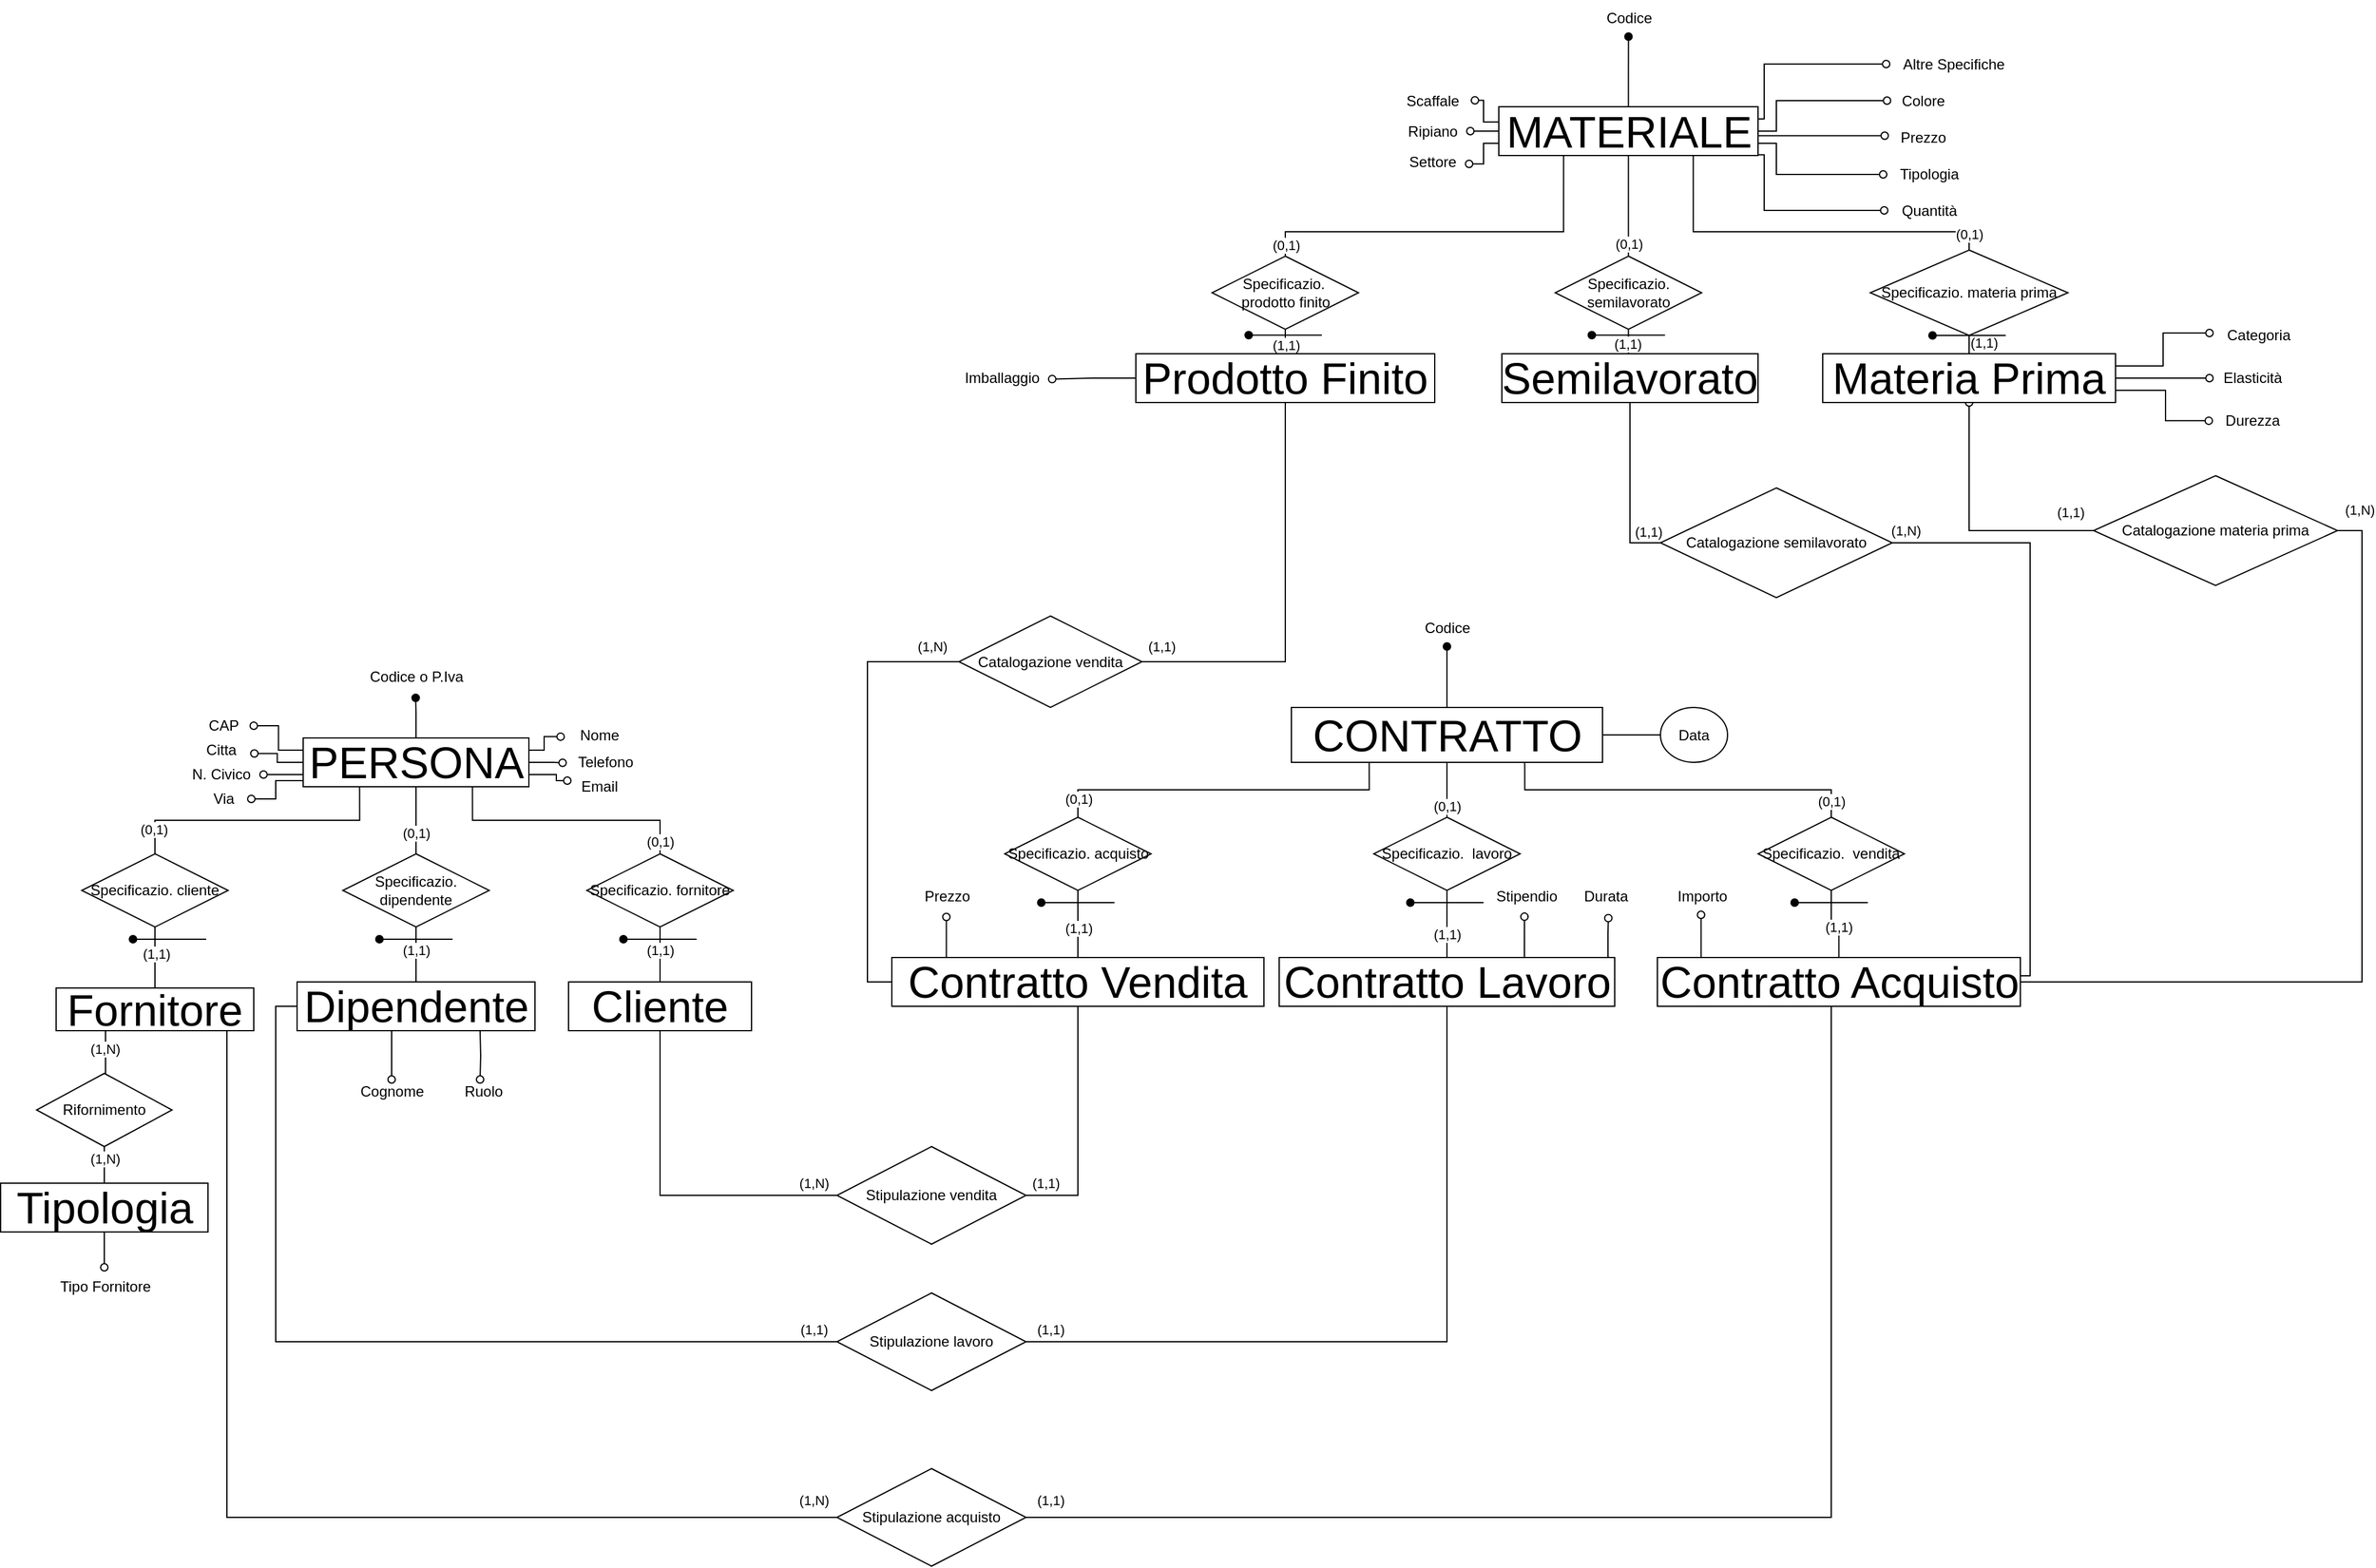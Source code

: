 <mxfile version="20.6.2" type="device"><diagram id="cGDQ92APDk-NgDuj6hKs" name="Pagina-1"><mxGraphModel dx="1053" dy="618" grid="1" gridSize="10" guides="1" tooltips="1" connect="1" arrows="1" fold="1" page="1" pageScale="1" pageWidth="827" pageHeight="1169" math="0" shadow="0"><root><mxCell id="0"/><mxCell id="1" parent="0"/><mxCell id="77M51gVSxTuKEUBWlqWN-37" style="edgeStyle=orthogonalEdgeStyle;rounded=0;orthogonalLoop=1;jettySize=auto;html=1;endArrow=oval;endFill=1;entryX=0.497;entryY=1.072;entryDx=0;entryDy=0;entryPerimeter=0;" parent="1" source="77M51gVSxTuKEUBWlqWN-38" target="77M51gVSxTuKEUBWlqWN-60" edge="1"><mxGeometry relative="1" as="geometry"><mxPoint x="675" y="635" as="targetPoint"/></mxGeometry></mxCell><mxCell id="okivefLOgQG6jbMrfQsU-4" style="edgeStyle=orthogonalEdgeStyle;rounded=0;orthogonalLoop=1;jettySize=auto;html=1;exitX=0;exitY=0.25;exitDx=0;exitDy=0;endArrow=oval;endFill=0;" parent="1" source="77M51gVSxTuKEUBWlqWN-38" target="77M51gVSxTuKEUBWlqWN-64" edge="1"><mxGeometry relative="1" as="geometry"/></mxCell><mxCell id="okivefLOgQG6jbMrfQsU-5" style="edgeStyle=orthogonalEdgeStyle;rounded=0;orthogonalLoop=1;jettySize=auto;html=1;entryX=1.05;entryY=0.592;entryDx=0;entryDy=0;entryPerimeter=0;endArrow=oval;endFill=0;" parent="1" source="77M51gVSxTuKEUBWlqWN-38" target="77M51gVSxTuKEUBWlqWN-63" edge="1"><mxGeometry relative="1" as="geometry"/></mxCell><mxCell id="okivefLOgQG6jbMrfQsU-6" style="edgeStyle=orthogonalEdgeStyle;rounded=0;orthogonalLoop=1;jettySize=auto;html=1;exitX=0;exitY=0.75;exitDx=0;exitDy=0;endArrow=oval;endFill=0;" parent="1" source="77M51gVSxTuKEUBWlqWN-38" target="77M51gVSxTuKEUBWlqWN-62" edge="1"><mxGeometry relative="1" as="geometry"/></mxCell><mxCell id="okivefLOgQG6jbMrfQsU-7" style="edgeStyle=orthogonalEdgeStyle;rounded=0;orthogonalLoop=1;jettySize=auto;html=1;exitX=0;exitY=0.75;exitDx=0;exitDy=0;endArrow=oval;endFill=0;" parent="1" source="77M51gVSxTuKEUBWlqWN-38" edge="1"><mxGeometry relative="1" as="geometry"><mxPoint x="540" y="725" as="targetPoint"/><Array as="points"><mxPoint x="583" y="710"/><mxPoint x="560" y="710"/><mxPoint x="560" y="725"/></Array></mxGeometry></mxCell><mxCell id="okivefLOgQG6jbMrfQsU-8" style="edgeStyle=orthogonalEdgeStyle;rounded=0;orthogonalLoop=1;jettySize=auto;html=1;exitX=1;exitY=0.25;exitDx=0;exitDy=0;entryX=-0.025;entryY=0.548;entryDx=0;entryDy=0;entryPerimeter=0;endArrow=oval;endFill=0;" parent="1" source="77M51gVSxTuKEUBWlqWN-38" target="77M51gVSxTuKEUBWlqWN-65" edge="1"><mxGeometry relative="1" as="geometry"><Array as="points"><mxPoint x="780" y="685"/><mxPoint x="780" y="674"/></Array></mxGeometry></mxCell><mxCell id="okivefLOgQG6jbMrfQsU-9" style="edgeStyle=orthogonalEdgeStyle;rounded=0;orthogonalLoop=1;jettySize=auto;html=1;entryX=0.002;entryY=0.513;entryDx=0;entryDy=0;entryPerimeter=0;endArrow=oval;endFill=0;" parent="1" source="77M51gVSxTuKEUBWlqWN-38" target="77M51gVSxTuKEUBWlqWN-66" edge="1"><mxGeometry relative="1" as="geometry"/></mxCell><mxCell id="okivefLOgQG6jbMrfQsU-10" style="edgeStyle=orthogonalEdgeStyle;rounded=0;orthogonalLoop=1;jettySize=auto;html=1;exitX=1;exitY=0.75;exitDx=0;exitDy=0;endArrow=oval;endFill=0;entryX=-0.021;entryY=0.337;entryDx=0;entryDy=0;entryPerimeter=0;" parent="1" source="77M51gVSxTuKEUBWlqWN-38" target="77M51gVSxTuKEUBWlqWN-67" edge="1"><mxGeometry relative="1" as="geometry"><mxPoint x="800" y="720" as="targetPoint"/><Array as="points"><mxPoint x="790" y="705"/><mxPoint x="790" y="710"/><mxPoint x="799" y="710"/></Array></mxGeometry></mxCell><mxCell id="77M51gVSxTuKEUBWlqWN-38" value="PERSONA" style="whiteSpace=wrap;html=1;align=center;fontSize=36;" parent="1" vertex="1"><mxGeometry x="582.5" y="675" width="185" height="40" as="geometry"/></mxCell><mxCell id="RmqNQM-r9JoCpCHbByQd-4" style="edgeStyle=orthogonalEdgeStyle;rounded=0;orthogonalLoop=1;jettySize=auto;html=1;entryX=0.5;entryY=1;entryDx=0;entryDy=0;endArrow=none;endFill=0;" parent="1" source="77M51gVSxTuKEUBWlqWN-44" target="RmqNQM-r9JoCpCHbByQd-1" edge="1"><mxGeometry relative="1" as="geometry"/></mxCell><mxCell id="RmqNQM-r9JoCpCHbByQd-37" value="(1,1)" style="edgeLabel;html=1;align=center;verticalAlign=middle;resizable=0;points=[];" parent="RmqNQM-r9JoCpCHbByQd-4" vertex="1" connectable="0"><mxGeometry x="0.145" y="-1" relative="1" as="geometry"><mxPoint as="offset"/></mxGeometry></mxCell><mxCell id="77M51gVSxTuKEUBWlqWN-44" value="Fornitore" style="whiteSpace=wrap;html=1;align=center;fontSize=36;" parent="1" vertex="1"><mxGeometry x="380" y="880" width="162" height="35" as="geometry"/></mxCell><mxCell id="77M51gVSxTuKEUBWlqWN-45" style="edgeStyle=orthogonalEdgeStyle;rounded=0;orthogonalLoop=1;jettySize=auto;html=1;endArrow=oval;endFill=0;" parent="1" edge="1"><mxGeometry relative="1" as="geometry"><mxPoint x="655" y="955" as="targetPoint"/><Array as="points"><mxPoint x="655" y="925"/><mxPoint x="655" y="925"/></Array><mxPoint x="655" y="915" as="sourcePoint"/></mxGeometry></mxCell><mxCell id="77M51gVSxTuKEUBWlqWN-46" style="edgeStyle=orthogonalEdgeStyle;rounded=0;orthogonalLoop=1;jettySize=auto;html=1;endArrow=oval;endFill=0;" parent="1" edge="1"><mxGeometry relative="1" as="geometry"><mxPoint x="727.5" y="955" as="targetPoint"/><mxPoint x="727.5" y="915" as="sourcePoint"/></mxGeometry></mxCell><mxCell id="RmqNQM-r9JoCpCHbByQd-6" style="edgeStyle=orthogonalEdgeStyle;rounded=0;orthogonalLoop=1;jettySize=auto;html=1;entryX=0.5;entryY=1;entryDx=0;entryDy=0;endArrow=none;endFill=0;" parent="1" source="77M51gVSxTuKEUBWlqWN-47" target="RmqNQM-r9JoCpCHbByQd-2" edge="1"><mxGeometry relative="1" as="geometry"/></mxCell><mxCell id="RmqNQM-r9JoCpCHbByQd-39" value="(1,1)" style="edgeLabel;html=1;align=center;verticalAlign=middle;resizable=0;points=[];" parent="RmqNQM-r9JoCpCHbByQd-6" vertex="1" connectable="0"><mxGeometry x="0.158" relative="1" as="geometry"><mxPoint as="offset"/></mxGeometry></mxCell><mxCell id="77M51gVSxTuKEUBWlqWN-47" value="Dipendente" style="whiteSpace=wrap;html=1;align=center;fontSize=36;" parent="1" vertex="1"><mxGeometry x="577.5" y="875" width="195" height="40" as="geometry"/></mxCell><mxCell id="77M51gVSxTuKEUBWlqWN-99" style="edgeStyle=orthogonalEdgeStyle;rounded=0;orthogonalLoop=1;jettySize=auto;html=1;exitX=0.5;exitY=1;exitDx=0;exitDy=0;entryX=0;entryY=0.5;entryDx=0;entryDy=0;endArrow=none;endFill=0;" parent="1" source="77M51gVSxTuKEUBWlqWN-49" target="77M51gVSxTuKEUBWlqWN-105" edge="1"><mxGeometry relative="1" as="geometry"><mxPoint x="995" y="1070" as="targetPoint"/></mxGeometry></mxCell><mxCell id="77M51gVSxTuKEUBWlqWN-175" value="(1,N)" style="edgeLabel;html=1;align=center;verticalAlign=middle;resizable=0;points=[];" parent="77M51gVSxTuKEUBWlqWN-99" vertex="1" connectable="0"><mxGeometry x="0.283" y="-1" relative="1" as="geometry"><mxPoint x="81" y="-11" as="offset"/></mxGeometry></mxCell><mxCell id="RmqNQM-r9JoCpCHbByQd-8" style="edgeStyle=orthogonalEdgeStyle;rounded=0;orthogonalLoop=1;jettySize=auto;html=1;endArrow=none;endFill=0;" parent="1" source="77M51gVSxTuKEUBWlqWN-49" target="RmqNQM-r9JoCpCHbByQd-3" edge="1"><mxGeometry relative="1" as="geometry"/></mxCell><mxCell id="RmqNQM-r9JoCpCHbByQd-42" value="(1,1)" style="edgeLabel;html=1;align=center;verticalAlign=middle;resizable=0;points=[];" parent="RmqNQM-r9JoCpCHbByQd-8" vertex="1" connectable="0"><mxGeometry x="0.145" relative="1" as="geometry"><mxPoint as="offset"/></mxGeometry></mxCell><mxCell id="77M51gVSxTuKEUBWlqWN-49" value="Cliente" style="whiteSpace=wrap;html=1;align=center;fontSize=36;" parent="1" vertex="1"><mxGeometry x="800" y="875" width="150" height="40" as="geometry"/></mxCell><mxCell id="77M51gVSxTuKEUBWlqWN-60" value="Codice o P.Iva" style="text;html=1;align=center;verticalAlign=middle;resizable=0;points=[];autosize=1;strokeColor=none;fillColor=none;" parent="1" vertex="1"><mxGeometry x="625" y="610" width="100" height="30" as="geometry"/></mxCell><mxCell id="77M51gVSxTuKEUBWlqWN-61" value="Via" style="text;html=1;align=center;verticalAlign=middle;resizable=0;points=[];autosize=1;strokeColor=none;fillColor=none;" parent="1" vertex="1"><mxGeometry x="497" y="710" width="40" height="30" as="geometry"/></mxCell><mxCell id="77M51gVSxTuKEUBWlqWN-62" value="N. Civico" style="text;html=1;align=center;verticalAlign=middle;resizable=0;points=[];autosize=1;strokeColor=none;fillColor=none;" parent="1" vertex="1"><mxGeometry x="480" y="690" width="70" height="30" as="geometry"/></mxCell><mxCell id="77M51gVSxTuKEUBWlqWN-63" value="Citta" style="text;html=1;align=center;verticalAlign=middle;resizable=0;points=[];autosize=1;strokeColor=none;fillColor=none;" parent="1" vertex="1"><mxGeometry x="490" y="670" width="50" height="30" as="geometry"/></mxCell><mxCell id="77M51gVSxTuKEUBWlqWN-64" value="CAP" style="text;html=1;align=center;verticalAlign=middle;resizable=0;points=[];autosize=1;strokeColor=none;fillColor=none;" parent="1" vertex="1"><mxGeometry x="492" y="650" width="50" height="30" as="geometry"/></mxCell><mxCell id="77M51gVSxTuKEUBWlqWN-65" value="Nome" style="text;html=1;align=center;verticalAlign=middle;resizable=0;points=[];autosize=1;strokeColor=none;fillColor=none;" parent="1" vertex="1"><mxGeometry x="795" y="657.5" width="60" height="30" as="geometry"/></mxCell><mxCell id="77M51gVSxTuKEUBWlqWN-66" value="Telefono" style="text;html=1;align=center;verticalAlign=middle;resizable=0;points=[];autosize=1;strokeColor=none;fillColor=none;" parent="1" vertex="1"><mxGeometry x="795" y="680" width="70" height="30" as="geometry"/></mxCell><mxCell id="77M51gVSxTuKEUBWlqWN-67" value="Email" style="text;html=1;align=center;verticalAlign=middle;resizable=0;points=[];autosize=1;strokeColor=none;fillColor=none;" parent="1" vertex="1"><mxGeometry x="800" y="700" width="50" height="30" as="geometry"/></mxCell><mxCell id="77M51gVSxTuKEUBWlqWN-69" value="Cognome" style="text;html=1;align=center;verticalAlign=middle;resizable=0;points=[];autosize=1;strokeColor=none;fillColor=none;" parent="1" vertex="1"><mxGeometry x="615" y="950" width="80" height="30" as="geometry"/></mxCell><mxCell id="77M51gVSxTuKEUBWlqWN-70" value="Ruolo" style="text;html=1;align=center;verticalAlign=middle;resizable=0;points=[];autosize=1;strokeColor=none;fillColor=none;" parent="1" vertex="1"><mxGeometry x="705" y="950" width="50" height="30" as="geometry"/></mxCell><mxCell id="77M51gVSxTuKEUBWlqWN-71" style="edgeStyle=orthogonalEdgeStyle;rounded=0;orthogonalLoop=1;jettySize=auto;html=1;endArrow=oval;endFill=1;" parent="1" source="77M51gVSxTuKEUBWlqWN-73" target="77M51gVSxTuKEUBWlqWN-86" edge="1"><mxGeometry relative="1" as="geometry"><mxPoint x="1527.5" y="605" as="targetPoint"/></mxGeometry></mxCell><mxCell id="77M51gVSxTuKEUBWlqWN-72" value="" style="edgeStyle=orthogonalEdgeStyle;rounded=0;orthogonalLoop=1;jettySize=auto;html=1;endArrow=none;endFill=0;exitX=1;exitY=0.5;exitDx=0;exitDy=0;" parent="1" source="77M51gVSxTuKEUBWlqWN-73" target="77M51gVSxTuKEUBWlqWN-90" edge="1"><mxGeometry relative="1" as="geometry"><mxPoint x="1740.0" y="677.545" as="sourcePoint"/></mxGeometry></mxCell><mxCell id="77M51gVSxTuKEUBWlqWN-73" value="CONTRATTO" style="whiteSpace=wrap;html=1;align=center;fontSize=36;" parent="1" vertex="1"><mxGeometry x="1392.5" y="650" width="255" height="45" as="geometry"/></mxCell><mxCell id="77M51gVSxTuKEUBWlqWN-104" style="edgeStyle=orthogonalEdgeStyle;rounded=0;orthogonalLoop=1;jettySize=auto;html=1;exitX=0.25;exitY=0;exitDx=0;exitDy=0;entryX=0.492;entryY=1;entryDx=0;entryDy=0;entryPerimeter=0;endArrow=oval;endFill=0;" parent="1" target="77M51gVSxTuKEUBWlqWN-95" edge="1"><mxGeometry relative="1" as="geometry"><mxPoint x="1725" y="854.97" as="sourcePoint"/></mxGeometry></mxCell><mxCell id="77M51gVSxTuKEUBWlqWN-119" style="edgeStyle=orthogonalEdgeStyle;rounded=0;orthogonalLoop=1;jettySize=auto;html=1;entryX=0;entryY=0.5;entryDx=0;entryDy=0;endArrow=none;endFill=0;exitX=0;exitY=0.5;exitDx=0;exitDy=0;" parent="1" source="77M51gVSxTuKEUBWlqWN-80" target="77M51gVSxTuKEUBWlqWN-118" edge="1"><mxGeometry relative="1" as="geometry"/></mxCell><mxCell id="77M51gVSxTuKEUBWlqWN-182" value="(1,N)" style="edgeLabel;html=1;align=center;verticalAlign=middle;resizable=0;points=[];" parent="77M51gVSxTuKEUBWlqWN-119" vertex="1" connectable="0"><mxGeometry x="0.692" y="-2" relative="1" as="geometry"><mxPoint x="33" y="-15" as="offset"/></mxGeometry></mxCell><mxCell id="RmqNQM-r9JoCpCHbByQd-13" style="edgeStyle=orthogonalEdgeStyle;rounded=0;orthogonalLoop=1;jettySize=auto;html=1;entryX=0.5;entryY=1;entryDx=0;entryDy=0;endArrow=none;endFill=0;" parent="1" source="77M51gVSxTuKEUBWlqWN-80" target="RmqNQM-r9JoCpCHbByQd-10" edge="1"><mxGeometry relative="1" as="geometry"/></mxCell><mxCell id="RmqNQM-r9JoCpCHbByQd-43" value="(1,1)" style="edgeLabel;html=1;align=center;verticalAlign=middle;resizable=0;points=[];" parent="RmqNQM-r9JoCpCHbByQd-13" vertex="1" connectable="0"><mxGeometry x="-0.135" relative="1" as="geometry"><mxPoint as="offset"/></mxGeometry></mxCell><mxCell id="77M51gVSxTuKEUBWlqWN-80" value="Contratto Vendita" style="whiteSpace=wrap;html=1;align=center;fontSize=36;" parent="1" vertex="1"><mxGeometry x="1065" y="855" width="305" height="40" as="geometry"/></mxCell><mxCell id="77M51gVSxTuKEUBWlqWN-113" style="edgeStyle=orthogonalEdgeStyle;rounded=0;orthogonalLoop=1;jettySize=auto;html=1;exitX=0.25;exitY=0;exitDx=0;exitDy=0;entryX=0.495;entryY=1.058;entryDx=0;entryDy=0;entryPerimeter=0;endArrow=oval;endFill=0;" parent="1" target="77M51gVSxTuKEUBWlqWN-97" edge="1"><mxGeometry relative="1" as="geometry"><mxPoint x="1118.125" y="855" as="sourcePoint"/></mxGeometry></mxCell><mxCell id="77M51gVSxTuKEUBWlqWN-168" style="edgeStyle=orthogonalEdgeStyle;rounded=0;orthogonalLoop=1;jettySize=auto;html=1;entryX=1;entryY=0.5;entryDx=0;entryDy=0;endArrow=none;endFill=0;exitX=1;exitY=0.5;exitDx=0;exitDy=0;" parent="1" source="77M51gVSxTuKEUBWlqWN-82" target="77M51gVSxTuKEUBWlqWN-122" edge="1"><mxGeometry relative="1" as="geometry"><Array as="points"><mxPoint x="1978" y="870"/><mxPoint x="1998" y="870"/><mxPoint x="1998" y="515"/></Array></mxGeometry></mxCell><mxCell id="77M51gVSxTuKEUBWlqWN-183" value="(1,N)" style="edgeLabel;html=1;align=center;verticalAlign=middle;resizable=0;points=[];" parent="77M51gVSxTuKEUBWlqWN-168" vertex="1" connectable="0"><mxGeometry x="0.913" y="-2" relative="1" as="geometry"><mxPoint x="-11" y="-8" as="offset"/></mxGeometry></mxCell><mxCell id="77M51gVSxTuKEUBWlqWN-169" style="edgeStyle=orthogonalEdgeStyle;rounded=0;orthogonalLoop=1;jettySize=auto;html=1;entryX=1;entryY=0.5;entryDx=0;entryDy=0;endArrow=none;endFill=0;" parent="1" source="77M51gVSxTuKEUBWlqWN-82" target="77M51gVSxTuKEUBWlqWN-123" edge="1"><mxGeometry relative="1" as="geometry"/></mxCell><mxCell id="77M51gVSxTuKEUBWlqWN-184" value="(1,N)" style="edgeLabel;html=1;align=center;verticalAlign=middle;resizable=0;points=[];" parent="77M51gVSxTuKEUBWlqWN-169" vertex="1" connectable="0"><mxGeometry x="0.913" y="2" relative="1" as="geometry"><mxPoint y="-26" as="offset"/></mxGeometry></mxCell><mxCell id="RmqNQM-r9JoCpCHbByQd-17" style="edgeStyle=orthogonalEdgeStyle;rounded=0;orthogonalLoop=1;jettySize=auto;html=1;entryX=0.5;entryY=1;entryDx=0;entryDy=0;endArrow=none;endFill=0;" parent="1" source="77M51gVSxTuKEUBWlqWN-82" target="RmqNQM-r9JoCpCHbByQd-12" edge="1"><mxGeometry relative="1" as="geometry"/></mxCell><mxCell id="RmqNQM-r9JoCpCHbByQd-47" value="(1,1)" style="edgeLabel;html=1;align=center;verticalAlign=middle;resizable=0;points=[];" parent="RmqNQM-r9JoCpCHbByQd-17" vertex="1" connectable="0"><mxGeometry x="-0.184" y="1" relative="1" as="geometry"><mxPoint as="offset"/></mxGeometry></mxCell><mxCell id="77M51gVSxTuKEUBWlqWN-82" value="Contratto Acquisto" style="whiteSpace=wrap;html=1;align=center;fontSize=36;" parent="1" vertex="1"><mxGeometry x="1692.5" y="855" width="297.5" height="40" as="geometry"/></mxCell><mxCell id="77M51gVSxTuKEUBWlqWN-111" style="edgeStyle=orthogonalEdgeStyle;rounded=0;orthogonalLoop=1;jettySize=auto;html=1;exitX=0.25;exitY=0;exitDx=0;exitDy=0;entryX=0.479;entryY=1.052;entryDx=0;entryDy=0;entryPerimeter=0;endArrow=oval;endFill=0;" parent="1" target="77M51gVSxTuKEUBWlqWN-96" edge="1"><mxGeometry relative="1" as="geometry"><mxPoint x="1621.25" y="855" as="sourcePoint"/></mxGeometry></mxCell><mxCell id="77M51gVSxTuKEUBWlqWN-112" style="edgeStyle=orthogonalEdgeStyle;rounded=0;orthogonalLoop=1;jettySize=auto;html=1;exitX=0.367;exitY=-0.002;exitDx=0;exitDy=0;entryX=0.538;entryY=1.09;entryDx=0;entryDy=0;entryPerimeter=0;endArrow=oval;endFill=0;exitPerimeter=0;" parent="1" target="77M51gVSxTuKEUBWlqWN-94" edge="1"><mxGeometry relative="1" as="geometry"><Array as="points"><mxPoint x="1652" y="855"/><mxPoint x="1652" y="835"/></Array><mxPoint x="1653.425" y="854.92" as="sourcePoint"/></mxGeometry></mxCell><mxCell id="RmqNQM-r9JoCpCHbByQd-15" style="edgeStyle=orthogonalEdgeStyle;rounded=0;orthogonalLoop=1;jettySize=auto;html=1;exitX=0.5;exitY=0;exitDx=0;exitDy=0;entryX=0.5;entryY=1;entryDx=0;entryDy=0;endArrow=none;endFill=0;" parent="1" source="77M51gVSxTuKEUBWlqWN-85" target="RmqNQM-r9JoCpCHbByQd-11" edge="1"><mxGeometry relative="1" as="geometry"/></mxCell><mxCell id="RmqNQM-r9JoCpCHbByQd-45" value="(1,1)" style="edgeLabel;html=1;align=center;verticalAlign=middle;resizable=0;points=[];" parent="RmqNQM-r9JoCpCHbByQd-15" vertex="1" connectable="0"><mxGeometry x="-0.284" relative="1" as="geometry"><mxPoint as="offset"/></mxGeometry></mxCell><mxCell id="77M51gVSxTuKEUBWlqWN-85" value="Contratto Lavoro" style="whiteSpace=wrap;html=1;align=center;fontSize=36;" parent="1" vertex="1"><mxGeometry x="1382.5" y="855" width="275" height="40" as="geometry"/></mxCell><mxCell id="77M51gVSxTuKEUBWlqWN-86" value="Codice" style="text;html=1;align=center;verticalAlign=middle;resizable=0;points=[];autosize=1;strokeColor=none;fillColor=none;" parent="1" vertex="1"><mxGeometry x="1490" y="570" width="60" height="30" as="geometry"/></mxCell><mxCell id="77M51gVSxTuKEUBWlqWN-90" value="Data" style="ellipse;whiteSpace=wrap;html=1;align=center;" parent="1" vertex="1"><mxGeometry x="1695" y="650" width="55" height="45" as="geometry"/></mxCell><mxCell id="77M51gVSxTuKEUBWlqWN-94" value="Durata" style="text;html=1;align=center;verticalAlign=middle;resizable=0;points=[];autosize=1;strokeColor=none;fillColor=none;" parent="1" vertex="1"><mxGeometry x="1620" y="790" width="60" height="30" as="geometry"/></mxCell><mxCell id="77M51gVSxTuKEUBWlqWN-95" value="Importo" style="text;html=1;align=center;verticalAlign=middle;resizable=0;points=[];autosize=1;strokeColor=none;fillColor=none;" parent="1" vertex="1"><mxGeometry x="1698.75" y="789.97" width="60" height="30" as="geometry"/></mxCell><mxCell id="77M51gVSxTuKEUBWlqWN-96" value="Stipendio" style="text;html=1;align=center;verticalAlign=middle;resizable=0;points=[];autosize=1;strokeColor=none;fillColor=none;" parent="1" vertex="1"><mxGeometry x="1550" y="790" width="70" height="30" as="geometry"/></mxCell><mxCell id="77M51gVSxTuKEUBWlqWN-97" value="Prezzo" style="text;html=1;align=center;verticalAlign=middle;resizable=0;points=[];autosize=1;strokeColor=none;fillColor=none;" parent="1" vertex="1"><mxGeometry x="1080" y="790" width="60" height="30" as="geometry"/></mxCell><mxCell id="77M51gVSxTuKEUBWlqWN-101" style="edgeStyle=orthogonalEdgeStyle;rounded=0;orthogonalLoop=1;jettySize=auto;html=1;entryX=0.5;entryY=1;entryDx=0;entryDy=0;exitX=1;exitY=0.5;exitDx=0;exitDy=0;endArrow=none;endFill=0;" parent="1" source="77M51gVSxTuKEUBWlqWN-105" target="77M51gVSxTuKEUBWlqWN-80" edge="1"><mxGeometry relative="1" as="geometry"><mxPoint x="1110" y="1050" as="sourcePoint"/></mxGeometry></mxCell><mxCell id="77M51gVSxTuKEUBWlqWN-176" value="(1,1)" style="edgeLabel;html=1;align=center;verticalAlign=middle;resizable=0;points=[];" parent="77M51gVSxTuKEUBWlqWN-101" vertex="1" connectable="0"><mxGeometry x="-0.04" y="1" relative="1" as="geometry"><mxPoint x="-26" y="42" as="offset"/></mxGeometry></mxCell><mxCell id="77M51gVSxTuKEUBWlqWN-105" value="Stipulazione vendita" style="shape=rhombus;perimeter=rhombusPerimeter;whiteSpace=wrap;html=1;align=center;" parent="1" vertex="1"><mxGeometry x="1020" y="1010" width="155" height="80" as="geometry"/></mxCell><mxCell id="77M51gVSxTuKEUBWlqWN-107" style="edgeStyle=orthogonalEdgeStyle;rounded=0;orthogonalLoop=1;jettySize=auto;html=1;entryX=0.5;entryY=1;entryDx=0;entryDy=0;exitX=1;exitY=0.5;exitDx=0;exitDy=0;endArrow=none;endFill=0;" parent="1" source="77M51gVSxTuKEUBWlqWN-108" target="77M51gVSxTuKEUBWlqWN-85" edge="1"><mxGeometry relative="1" as="geometry"><mxPoint x="1100" y="1215" as="sourcePoint"/><mxPoint x="1207.5" y="1060.0" as="targetPoint"/></mxGeometry></mxCell><mxCell id="77M51gVSxTuKEUBWlqWN-179" value="(1,1)" style="edgeLabel;html=1;align=center;verticalAlign=middle;resizable=0;points=[];" parent="77M51gVSxTuKEUBWlqWN-107" vertex="1" connectable="0"><mxGeometry x="-0.895" y="1" relative="1" as="geometry"><mxPoint x="-13" y="-9" as="offset"/></mxGeometry></mxCell><mxCell id="77M51gVSxTuKEUBWlqWN-108" value="Stipulazione lavoro" style="shape=rhombus;perimeter=rhombusPerimeter;whiteSpace=wrap;html=1;align=center;" parent="1" vertex="1"><mxGeometry x="1020" y="1130" width="155" height="80" as="geometry"/></mxCell><mxCell id="77M51gVSxTuKEUBWlqWN-114" style="edgeStyle=orthogonalEdgeStyle;rounded=0;orthogonalLoop=1;jettySize=auto;html=1;entryX=0;entryY=0.5;entryDx=0;entryDy=0;endArrow=none;endFill=0;exitX=0;exitY=0.5;exitDx=0;exitDy=0;" parent="1" source="77M51gVSxTuKEUBWlqWN-47" target="77M51gVSxTuKEUBWlqWN-108" edge="1"><mxGeometry relative="1" as="geometry"><mxPoint x="995" y="1200" as="targetPoint"/><mxPoint x="550" y="890" as="sourcePoint"/><Array as="points"><mxPoint x="560" y="895"/><mxPoint x="560" y="1170"/></Array></mxGeometry></mxCell><mxCell id="77M51gVSxTuKEUBWlqWN-177" value="(1,1)" style="edgeLabel;html=1;align=center;verticalAlign=middle;resizable=0;points=[];" parent="77M51gVSxTuKEUBWlqWN-114" vertex="1" connectable="0"><mxGeometry x="0.867" y="-2" relative="1" as="geometry"><mxPoint x="31" y="-12" as="offset"/></mxGeometry></mxCell><mxCell id="77M51gVSxTuKEUBWlqWN-115" style="edgeStyle=orthogonalEdgeStyle;rounded=0;orthogonalLoop=1;jettySize=auto;html=1;entryX=0.5;entryY=1;entryDx=0;entryDy=0;exitX=1;exitY=0.5;exitDx=0;exitDy=0;endArrow=none;endFill=0;" parent="1" source="77M51gVSxTuKEUBWlqWN-116" target="77M51gVSxTuKEUBWlqWN-82" edge="1"><mxGeometry relative="1" as="geometry"><mxPoint x="1100" y="1320" as="sourcePoint"/><mxPoint x="1520" y="1000" as="targetPoint"/><Array as="points"><mxPoint x="1835" y="1314"/></Array></mxGeometry></mxCell><mxCell id="77M51gVSxTuKEUBWlqWN-181" value="(1,1)" style="edgeLabel;html=1;align=center;verticalAlign=middle;resizable=0;points=[];" parent="77M51gVSxTuKEUBWlqWN-115" vertex="1" connectable="0"><mxGeometry x="-0.91" y="-1" relative="1" as="geometry"><mxPoint x="-29" y="-15" as="offset"/></mxGeometry></mxCell><mxCell id="77M51gVSxTuKEUBWlqWN-116" value="Stipulazione acquisto" style="shape=rhombus;perimeter=rhombusPerimeter;whiteSpace=wrap;html=1;align=center;" parent="1" vertex="1"><mxGeometry x="1020" y="1274" width="155" height="80" as="geometry"/></mxCell><mxCell id="77M51gVSxTuKEUBWlqWN-117" style="edgeStyle=orthogonalEdgeStyle;rounded=0;orthogonalLoop=1;jettySize=auto;html=1;entryX=0;entryY=0.5;entryDx=0;entryDy=0;endArrow=none;endFill=0;" parent="1" target="77M51gVSxTuKEUBWlqWN-116" edge="1"><mxGeometry relative="1" as="geometry"><mxPoint x="995" y="1334" as="targetPoint"/><mxPoint x="530" y="915" as="sourcePoint"/><Array as="points"><mxPoint x="520" y="915"/><mxPoint x="520" y="1314"/></Array></mxGeometry></mxCell><mxCell id="77M51gVSxTuKEUBWlqWN-180" value="(1,N)" style="edgeLabel;html=1;align=center;verticalAlign=middle;resizable=0;points=[];" parent="77M51gVSxTuKEUBWlqWN-117" vertex="1" connectable="0"><mxGeometry x="0.903" y="-3" relative="1" as="geometry"><mxPoint x="25" y="-17" as="offset"/></mxGeometry></mxCell><mxCell id="77M51gVSxTuKEUBWlqWN-120" style="edgeStyle=orthogonalEdgeStyle;rounded=0;orthogonalLoop=1;jettySize=auto;html=1;endArrow=none;endFill=0;exitX=1;exitY=0.5;exitDx=0;exitDy=0;entryX=0.5;entryY=1;entryDx=0;entryDy=0;" parent="1" source="77M51gVSxTuKEUBWlqWN-118" target="77M51gVSxTuKEUBWlqWN-143" edge="1"><mxGeometry relative="1" as="geometry"><mxPoint x="1320" y="440" as="targetPoint"/></mxGeometry></mxCell><mxCell id="77M51gVSxTuKEUBWlqWN-187" value="(1,1)" style="edgeLabel;html=1;align=center;verticalAlign=middle;resizable=0;points=[];" parent="77M51gVSxTuKEUBWlqWN-120" vertex="1" connectable="0"><mxGeometry x="-0.805" relative="1" as="geometry"><mxPoint x="-16" y="-13" as="offset"/></mxGeometry></mxCell><mxCell id="77M51gVSxTuKEUBWlqWN-118" value="Catalogazione vendita" style="shape=rhombus;perimeter=rhombusPerimeter;whiteSpace=wrap;html=1;align=center;" parent="1" vertex="1"><mxGeometry x="1120" y="575" width="150" height="75" as="geometry"/></mxCell><mxCell id="77M51gVSxTuKEUBWlqWN-170" style="edgeStyle=orthogonalEdgeStyle;rounded=0;orthogonalLoop=1;jettySize=auto;html=1;entryX=0.5;entryY=1;entryDx=0;entryDy=0;endArrow=none;endFill=0;exitX=0;exitY=0.5;exitDx=0;exitDy=0;" parent="1" source="77M51gVSxTuKEUBWlqWN-122" target="77M51gVSxTuKEUBWlqWN-144" edge="1"><mxGeometry relative="1" as="geometry"/></mxCell><mxCell id="77M51gVSxTuKEUBWlqWN-186" value="(1,1)" style="edgeLabel;html=1;align=center;verticalAlign=middle;resizable=0;points=[];" parent="77M51gVSxTuKEUBWlqWN-170" vertex="1" connectable="0"><mxGeometry x="-0.294" y="3" relative="1" as="geometry"><mxPoint x="18" y="15" as="offset"/></mxGeometry></mxCell><mxCell id="77M51gVSxTuKEUBWlqWN-122" value="Catalogazione semilavorato" style="shape=rhombus;perimeter=rhombusPerimeter;whiteSpace=wrap;html=1;align=center;" parent="1" vertex="1"><mxGeometry x="1695" y="470" width="190" height="90" as="geometry"/></mxCell><mxCell id="77M51gVSxTuKEUBWlqWN-174" style="edgeStyle=orthogonalEdgeStyle;rounded=0;orthogonalLoop=1;jettySize=auto;html=1;entryX=0.5;entryY=1;entryDx=0;entryDy=0;endArrow=oval;endFill=0;exitX=0;exitY=0.5;exitDx=0;exitDy=0;" parent="1" source="77M51gVSxTuKEUBWlqWN-123" target="77M51gVSxTuKEUBWlqWN-141" edge="1"><mxGeometry relative="1" as="geometry"/></mxCell><mxCell id="77M51gVSxTuKEUBWlqWN-185" value="(1,1)" style="edgeLabel;html=1;align=center;verticalAlign=middle;resizable=0;points=[];" parent="77M51gVSxTuKEUBWlqWN-174" vertex="1" connectable="0"><mxGeometry x="-0.646" y="-3" relative="1" as="geometry"><mxPoint x="17" y="-12" as="offset"/></mxGeometry></mxCell><mxCell id="77M51gVSxTuKEUBWlqWN-123" value="Catalogazione materia prima" style="shape=rhombus;perimeter=rhombusPerimeter;whiteSpace=wrap;html=1;align=center;" parent="1" vertex="1"><mxGeometry x="2050" y="460" width="200" height="90" as="geometry"/></mxCell><mxCell id="77M51gVSxTuKEUBWlqWN-125" style="edgeStyle=orthogonalEdgeStyle;rounded=0;orthogonalLoop=1;jettySize=auto;html=1;endArrow=oval;endFill=1;" parent="1" source="77M51gVSxTuKEUBWlqWN-132" target="77M51gVSxTuKEUBWlqWN-145" edge="1"><mxGeometry relative="1" as="geometry"><mxPoint x="1665" y="97.5" as="targetPoint"/></mxGeometry></mxCell><mxCell id="77M51gVSxTuKEUBWlqWN-126" style="edgeStyle=orthogonalEdgeStyle;rounded=0;orthogonalLoop=1;jettySize=auto;html=1;endArrow=oval;endFill=0;entryX=-0.035;entryY=0.517;entryDx=0;entryDy=0;entryPerimeter=0;exitX=1;exitY=0.75;exitDx=0;exitDy=0;" parent="1" source="77M51gVSxTuKEUBWlqWN-132" target="77M51gVSxTuKEUBWlqWN-146" edge="1"><mxGeometry relative="1" as="geometry"><mxPoint x="1710" y="117.5" as="targetPoint"/><Array as="points"><mxPoint x="1790" y="187.5"/><mxPoint x="1790" y="213.5"/></Array></mxGeometry></mxCell><mxCell id="77M51gVSxTuKEUBWlqWN-127" style="edgeStyle=orthogonalEdgeStyle;rounded=0;orthogonalLoop=1;jettySize=auto;html=1;endArrow=oval;endFill=0;" parent="1" source="77M51gVSxTuKEUBWlqWN-132" target="77M51gVSxTuKEUBWlqWN-147" edge="1"><mxGeometry relative="1" as="geometry"><mxPoint x="1760" y="127.5" as="targetPoint"/><Array as="points"><mxPoint x="1780" y="167.5"/><mxPoint x="1780" y="122.5"/></Array></mxGeometry></mxCell><mxCell id="77M51gVSxTuKEUBWlqWN-128" style="edgeStyle=orthogonalEdgeStyle;rounded=0;orthogonalLoop=1;jettySize=auto;html=1;endArrow=oval;endFill=0;entryX=0.012;entryY=0.501;entryDx=0;entryDy=0;entryPerimeter=0;" parent="1" source="77M51gVSxTuKEUBWlqWN-132" target="77M51gVSxTuKEUBWlqWN-148" edge="1"><mxGeometry relative="1" as="geometry"><mxPoint x="1780" y="147.5" as="targetPoint"/><Array as="points"><mxPoint x="1790" y="177.5"/><mxPoint x="1790" y="152.5"/></Array></mxGeometry></mxCell><mxCell id="77M51gVSxTuKEUBWlqWN-129" style="edgeStyle=orthogonalEdgeStyle;rounded=0;orthogonalLoop=1;jettySize=auto;html=1;endArrow=oval;endFill=0;entryX=-0.02;entryY=0.458;entryDx=0;entryDy=0;entryPerimeter=0;" parent="1" source="77M51gVSxTuKEUBWlqWN-132" target="77M51gVSxTuKEUBWlqWN-149" edge="1"><mxGeometry relative="1" as="geometry"><mxPoint x="1800" y="167.5" as="targetPoint"/><Array as="points"><mxPoint x="1830" y="181.5"/></Array></mxGeometry></mxCell><mxCell id="77M51gVSxTuKEUBWlqWN-130" style="edgeStyle=orthogonalEdgeStyle;rounded=0;orthogonalLoop=1;jettySize=auto;html=1;endArrow=oval;endFill=0;entryX=-0.023;entryY=0.501;entryDx=0;entryDy=0;entryPerimeter=0;exitX=0.923;exitY=0.985;exitDx=0;exitDy=0;exitPerimeter=0;" parent="1" source="77M51gVSxTuKEUBWlqWN-132" target="77M51gVSxTuKEUBWlqWN-150" edge="1"><mxGeometry relative="1" as="geometry"><mxPoint x="1810" y="187.5" as="targetPoint"/><Array as="points"><mxPoint x="1780" y="196.5"/><mxPoint x="1780" y="242.5"/></Array></mxGeometry></mxCell><mxCell id="okivefLOgQG6jbMrfQsU-12" style="edgeStyle=orthogonalEdgeStyle;rounded=0;orthogonalLoop=1;jettySize=auto;html=1;exitX=0;exitY=0.25;exitDx=0;exitDy=0;entryX=1.006;entryY=0.493;entryDx=0;entryDy=0;entryPerimeter=0;endArrow=oval;endFill=0;" parent="1" source="77M51gVSxTuKEUBWlqWN-132" target="77M51gVSxTuKEUBWlqWN-157" edge="1"><mxGeometry relative="1" as="geometry"><Array as="points"><mxPoint x="1563" y="170"/><mxPoint x="1550" y="170"/><mxPoint x="1550" y="152"/></Array></mxGeometry></mxCell><mxCell id="okivefLOgQG6jbMrfQsU-13" style="edgeStyle=orthogonalEdgeStyle;rounded=0;orthogonalLoop=1;jettySize=auto;html=1;entryX=1.028;entryY=0.501;entryDx=0;entryDy=0;entryPerimeter=0;endArrow=oval;endFill=0;" parent="1" source="77M51gVSxTuKEUBWlqWN-132" target="77M51gVSxTuKEUBWlqWN-156" edge="1"><mxGeometry relative="1" as="geometry"/></mxCell><mxCell id="okivefLOgQG6jbMrfQsU-14" style="edgeStyle=orthogonalEdgeStyle;rounded=0;orthogonalLoop=1;jettySize=auto;html=1;exitX=0;exitY=0.75;exitDx=0;exitDy=0;entryX=1.011;entryY=0.563;entryDx=0;entryDy=0;entryPerimeter=0;endArrow=oval;endFill=0;" parent="1" source="77M51gVSxTuKEUBWlqWN-132" target="77M51gVSxTuKEUBWlqWN-155" edge="1"><mxGeometry relative="1" as="geometry"><Array as="points"><mxPoint x="1550" y="188"/><mxPoint x="1550" y="204"/></Array></mxGeometry></mxCell><mxCell id="77M51gVSxTuKEUBWlqWN-132" value="MATERIALE" style="whiteSpace=wrap;html=1;align=center;fontSize=36;" parent="1" vertex="1"><mxGeometry x="1562.5" y="157.5" width="212.5" height="40" as="geometry"/></mxCell><mxCell id="77M51gVSxTuKEUBWlqWN-171" style="edgeStyle=orthogonalEdgeStyle;rounded=0;orthogonalLoop=1;jettySize=auto;html=1;endArrow=oval;endFill=0;" parent="1" source="77M51gVSxTuKEUBWlqWN-141" target="77M51gVSxTuKEUBWlqWN-160" edge="1"><mxGeometry relative="1" as="geometry"><Array as="points"><mxPoint x="2107" y="370"/><mxPoint x="2107" y="343"/></Array></mxGeometry></mxCell><mxCell id="77M51gVSxTuKEUBWlqWN-172" style="edgeStyle=orthogonalEdgeStyle;rounded=0;orthogonalLoop=1;jettySize=auto;html=1;exitX=1;exitY=0.5;exitDx=0;exitDy=0;endArrow=oval;endFill=0;" parent="1" source="77M51gVSxTuKEUBWlqWN-141" target="77M51gVSxTuKEUBWlqWN-159" edge="1"><mxGeometry relative="1" as="geometry"/></mxCell><mxCell id="77M51gVSxTuKEUBWlqWN-173" style="edgeStyle=orthogonalEdgeStyle;rounded=0;orthogonalLoop=1;jettySize=auto;html=1;exitX=1;exitY=0.5;exitDx=0;exitDy=0;entryX=-0.008;entryY=0.498;entryDx=0;entryDy=0;entryPerimeter=0;endArrow=oval;endFill=0;" parent="1" source="77M51gVSxTuKEUBWlqWN-141" target="77M51gVSxTuKEUBWlqWN-158" edge="1"><mxGeometry relative="1" as="geometry"><Array as="points"><mxPoint x="2068" y="390"/><mxPoint x="2109" y="390"/><mxPoint x="2109" y="415"/></Array></mxGeometry></mxCell><mxCell id="RmqNQM-r9JoCpCHbByQd-26" style="edgeStyle=orthogonalEdgeStyle;rounded=0;orthogonalLoop=1;jettySize=auto;html=1;entryX=0.5;entryY=1;entryDx=0;entryDy=0;endArrow=none;endFill=0;" parent="1" source="77M51gVSxTuKEUBWlqWN-141" target="RmqNQM-r9JoCpCHbByQd-21" edge="1"><mxGeometry relative="1" as="geometry"/></mxCell><mxCell id="RmqNQM-r9JoCpCHbByQd-49" value="(1,1)" style="edgeLabel;html=1;align=center;verticalAlign=middle;resizable=0;points=[];" parent="RmqNQM-r9JoCpCHbByQd-26" vertex="1" connectable="0"><mxGeometry x="0.616" relative="1" as="geometry"><mxPoint x="12" y="-7" as="offset"/></mxGeometry></mxCell><mxCell id="77M51gVSxTuKEUBWlqWN-141" value="Materia Prima" style="whiteSpace=wrap;html=1;align=center;fontSize=36;" parent="1" vertex="1"><mxGeometry x="1828" y="360" width="240" height="40" as="geometry"/></mxCell><mxCell id="77M51gVSxTuKEUBWlqWN-165" style="edgeStyle=orthogonalEdgeStyle;rounded=0;orthogonalLoop=1;jettySize=auto;html=1;entryX=1.018;entryY=0.527;entryDx=0;entryDy=0;entryPerimeter=0;endArrow=oval;endFill=0;" parent="1" source="77M51gVSxTuKEUBWlqWN-143" target="77M51gVSxTuKEUBWlqWN-161" edge="1"><mxGeometry relative="1" as="geometry"/></mxCell><mxCell id="RmqNQM-r9JoCpCHbByQd-22" style="edgeStyle=orthogonalEdgeStyle;rounded=0;orthogonalLoop=1;jettySize=auto;html=1;entryX=0.5;entryY=1;entryDx=0;entryDy=0;endArrow=none;endFill=0;" parent="1" source="77M51gVSxTuKEUBWlqWN-143" target="RmqNQM-r9JoCpCHbByQd-19" edge="1"><mxGeometry relative="1" as="geometry"/></mxCell><mxCell id="RmqNQM-r9JoCpCHbByQd-53" value="(1,1)" style="edgeLabel;html=1;align=center;verticalAlign=middle;resizable=0;points=[];" parent="RmqNQM-r9JoCpCHbByQd-22" vertex="1" connectable="0"><mxGeometry x="0.581" relative="1" as="geometry"><mxPoint as="offset"/></mxGeometry></mxCell><mxCell id="77M51gVSxTuKEUBWlqWN-143" value="Prodotto Finito" style="whiteSpace=wrap;html=1;align=center;fontSize=36;" parent="1" vertex="1"><mxGeometry x="1265" y="360" width="245" height="40" as="geometry"/></mxCell><mxCell id="RmqNQM-r9JoCpCHbByQd-24" style="edgeStyle=orthogonalEdgeStyle;rounded=0;orthogonalLoop=1;jettySize=auto;html=1;exitX=0.5;exitY=0;exitDx=0;exitDy=0;entryX=0.5;entryY=1;entryDx=0;entryDy=0;endArrow=none;endFill=0;" parent="1" source="77M51gVSxTuKEUBWlqWN-144" target="RmqNQM-r9JoCpCHbByQd-20" edge="1"><mxGeometry relative="1" as="geometry"/></mxCell><mxCell id="RmqNQM-r9JoCpCHbByQd-51" value="(1,1)" style="edgeLabel;html=1;align=center;verticalAlign=middle;resizable=0;points=[];" parent="RmqNQM-r9JoCpCHbByQd-24" vertex="1" connectable="0"><mxGeometry x="-0.16" y="1" relative="1" as="geometry"><mxPoint as="offset"/></mxGeometry></mxCell><mxCell id="77M51gVSxTuKEUBWlqWN-144" value="Semilavorato" style="whiteSpace=wrap;html=1;align=center;fontSize=36;" parent="1" vertex="1"><mxGeometry x="1565" y="360" width="210" height="40" as="geometry"/></mxCell><mxCell id="77M51gVSxTuKEUBWlqWN-145" value="Codice" style="text;html=1;align=center;verticalAlign=middle;resizable=0;points=[];autosize=1;strokeColor=none;fillColor=none;" parent="1" vertex="1"><mxGeometry x="1638.75" y="70" width="60" height="30" as="geometry"/></mxCell><mxCell id="77M51gVSxTuKEUBWlqWN-146" value="Tipologia" style="text;html=1;align=center;verticalAlign=middle;resizable=0;points=[];autosize=1;strokeColor=none;fillColor=none;" parent="1" vertex="1"><mxGeometry x="1880" y="197.5" width="70" height="30" as="geometry"/></mxCell><mxCell id="77M51gVSxTuKEUBWlqWN-147" value="Altre Specifiche" style="text;html=1;align=center;verticalAlign=middle;resizable=0;points=[];autosize=1;strokeColor=none;fillColor=none;" parent="1" vertex="1"><mxGeometry x="1880" y="107.5" width="110" height="30" as="geometry"/></mxCell><mxCell id="77M51gVSxTuKEUBWlqWN-148" value="Colore" style="text;html=1;align=center;verticalAlign=middle;resizable=0;points=[];autosize=1;strokeColor=none;fillColor=none;" parent="1" vertex="1"><mxGeometry x="1880" y="137.5" width="60" height="30" as="geometry"/></mxCell><mxCell id="77M51gVSxTuKEUBWlqWN-149" value="Prezzo" style="text;html=1;align=center;verticalAlign=middle;resizable=0;points=[];autosize=1;strokeColor=none;fillColor=none;" parent="1" vertex="1"><mxGeometry x="1880" y="167.5" width="60" height="30" as="geometry"/></mxCell><mxCell id="77M51gVSxTuKEUBWlqWN-150" value="Quantità" style="text;html=1;align=center;verticalAlign=middle;resizable=0;points=[];autosize=1;strokeColor=none;fillColor=none;" parent="1" vertex="1"><mxGeometry x="1880" y="227.5" width="70" height="30" as="geometry"/></mxCell><mxCell id="77M51gVSxTuKEUBWlqWN-155" value="Settore" style="text;html=1;align=center;verticalAlign=middle;resizable=0;points=[];autosize=1;strokeColor=none;fillColor=none;" parent="1" vertex="1"><mxGeometry x="1477.5" y="187.5" width="60" height="30" as="geometry"/></mxCell><mxCell id="77M51gVSxTuKEUBWlqWN-156" value="Ripiano" style="text;html=1;align=center;verticalAlign=middle;resizable=0;points=[];autosize=1;strokeColor=none;fillColor=none;" parent="1" vertex="1"><mxGeometry x="1477.5" y="162.5" width="60" height="30" as="geometry"/></mxCell><mxCell id="77M51gVSxTuKEUBWlqWN-157" value="Scaffale" style="text;html=1;align=center;verticalAlign=middle;resizable=0;points=[];autosize=1;strokeColor=none;fillColor=none;" parent="1" vertex="1"><mxGeometry x="1472.5" y="137.5" width="70" height="30" as="geometry"/></mxCell><mxCell id="77M51gVSxTuKEUBWlqWN-158" value="Durezza" style="text;html=1;align=center;verticalAlign=middle;resizable=0;points=[];autosize=1;strokeColor=none;fillColor=none;" parent="1" vertex="1"><mxGeometry x="2145" y="400" width="70" height="30" as="geometry"/></mxCell><mxCell id="77M51gVSxTuKEUBWlqWN-159" value="Elasticità" style="text;html=1;align=center;verticalAlign=middle;resizable=0;points=[];autosize=1;strokeColor=none;fillColor=none;" parent="1" vertex="1"><mxGeometry x="2145" y="365" width="70" height="30" as="geometry"/></mxCell><mxCell id="77M51gVSxTuKEUBWlqWN-160" value="Categoria" style="text;html=1;align=center;verticalAlign=middle;resizable=0;points=[];autosize=1;strokeColor=none;fillColor=none;" parent="1" vertex="1"><mxGeometry x="2145" y="330" width="80" height="30" as="geometry"/></mxCell><mxCell id="77M51gVSxTuKEUBWlqWN-161" value="Imballaggio" style="text;html=1;align=center;verticalAlign=middle;resizable=0;points=[];autosize=1;strokeColor=none;fillColor=none;" parent="1" vertex="1"><mxGeometry x="1115" y="365" width="80" height="30" as="geometry"/></mxCell><mxCell id="RmqNQM-r9JoCpCHbByQd-5" style="edgeStyle=orthogonalEdgeStyle;rounded=0;orthogonalLoop=1;jettySize=auto;html=1;entryX=0.25;entryY=1;entryDx=0;entryDy=0;endArrow=none;endFill=0;exitX=0.5;exitY=0;exitDx=0;exitDy=0;" parent="1" source="RmqNQM-r9JoCpCHbByQd-1" target="77M51gVSxTuKEUBWlqWN-38" edge="1"><mxGeometry relative="1" as="geometry"/></mxCell><mxCell id="RmqNQM-r9JoCpCHbByQd-38" value="(0,1)" style="edgeLabel;html=1;align=center;verticalAlign=middle;resizable=0;points=[];" parent="RmqNQM-r9JoCpCHbByQd-5" vertex="1" connectable="0"><mxGeometry x="-0.815" y="1" relative="1" as="geometry"><mxPoint as="offset"/></mxGeometry></mxCell><mxCell id="RmqNQM-r9JoCpCHbByQd-1" value="Specificazio. cliente" style="shape=rhombus;perimeter=rhombusPerimeter;whiteSpace=wrap;html=1;align=center;" parent="1" vertex="1"><mxGeometry x="401" y="770" width="120" height="60" as="geometry"/></mxCell><mxCell id="RmqNQM-r9JoCpCHbByQd-7" style="edgeStyle=orthogonalEdgeStyle;rounded=0;orthogonalLoop=1;jettySize=auto;html=1;entryX=0.5;entryY=1;entryDx=0;entryDy=0;endArrow=none;endFill=0;" parent="1" source="RmqNQM-r9JoCpCHbByQd-2" target="77M51gVSxTuKEUBWlqWN-38" edge="1"><mxGeometry relative="1" as="geometry"/></mxCell><mxCell id="RmqNQM-r9JoCpCHbByQd-40" value="(0,1)" style="edgeLabel;html=1;align=center;verticalAlign=middle;resizable=0;points=[];" parent="RmqNQM-r9JoCpCHbByQd-7" vertex="1" connectable="0"><mxGeometry x="-0.377" relative="1" as="geometry"><mxPoint as="offset"/></mxGeometry></mxCell><mxCell id="RmqNQM-r9JoCpCHbByQd-2" value="Specificazio. dipendente" style="shape=rhombus;perimeter=rhombusPerimeter;whiteSpace=wrap;html=1;align=center;" parent="1" vertex="1"><mxGeometry x="615" y="770" width="120" height="60" as="geometry"/></mxCell><mxCell id="RmqNQM-r9JoCpCHbByQd-9" style="edgeStyle=orthogonalEdgeStyle;rounded=0;orthogonalLoop=1;jettySize=auto;html=1;entryX=0.75;entryY=1;entryDx=0;entryDy=0;endArrow=none;endFill=0;exitX=0.5;exitY=0;exitDx=0;exitDy=0;" parent="1" source="RmqNQM-r9JoCpCHbByQd-3" target="77M51gVSxTuKEUBWlqWN-38" edge="1"><mxGeometry relative="1" as="geometry"/></mxCell><mxCell id="RmqNQM-r9JoCpCHbByQd-41" value="(0,1)" style="edgeLabel;html=1;align=center;verticalAlign=middle;resizable=0;points=[];" parent="RmqNQM-r9JoCpCHbByQd-9" vertex="1" connectable="0"><mxGeometry x="-0.807" relative="1" as="geometry"><mxPoint y="10" as="offset"/></mxGeometry></mxCell><mxCell id="RmqNQM-r9JoCpCHbByQd-3" value="Specificazio. fornitore" style="shape=rhombus;perimeter=rhombusPerimeter;whiteSpace=wrap;html=1;align=center;" parent="1" vertex="1"><mxGeometry x="815" y="770" width="120" height="60" as="geometry"/></mxCell><mxCell id="RmqNQM-r9JoCpCHbByQd-14" style="edgeStyle=orthogonalEdgeStyle;rounded=0;orthogonalLoop=1;jettySize=auto;html=1;exitX=0.5;exitY=0;exitDx=0;exitDy=0;entryX=0.25;entryY=1;entryDx=0;entryDy=0;endArrow=none;endFill=0;" parent="1" source="RmqNQM-r9JoCpCHbByQd-10" target="77M51gVSxTuKEUBWlqWN-73" edge="1"><mxGeometry relative="1" as="geometry"/></mxCell><mxCell id="RmqNQM-r9JoCpCHbByQd-44" value="(0,1)" style="edgeLabel;html=1;align=center;verticalAlign=middle;resizable=0;points=[];" parent="RmqNQM-r9JoCpCHbByQd-14" vertex="1" connectable="0"><mxGeometry x="-0.892" relative="1" as="geometry"><mxPoint as="offset"/></mxGeometry></mxCell><mxCell id="RmqNQM-r9JoCpCHbByQd-10" value="Specificazio. acquisto" style="shape=rhombus;perimeter=rhombusPerimeter;whiteSpace=wrap;html=1;align=center;" parent="1" vertex="1"><mxGeometry x="1157.5" y="740" width="120" height="60" as="geometry"/></mxCell><mxCell id="RmqNQM-r9JoCpCHbByQd-16" style="edgeStyle=orthogonalEdgeStyle;rounded=0;orthogonalLoop=1;jettySize=auto;html=1;entryX=0.5;entryY=1;entryDx=0;entryDy=0;endArrow=none;endFill=0;" parent="1" source="RmqNQM-r9JoCpCHbByQd-11" target="77M51gVSxTuKEUBWlqWN-73" edge="1"><mxGeometry relative="1" as="geometry"/></mxCell><mxCell id="RmqNQM-r9JoCpCHbByQd-46" value="(0,1)" style="edgeLabel;html=1;align=center;verticalAlign=middle;resizable=0;points=[];" parent="RmqNQM-r9JoCpCHbByQd-16" vertex="1" connectable="0"><mxGeometry x="0.178" relative="1" as="geometry"><mxPoint y="17" as="offset"/></mxGeometry></mxCell><mxCell id="RmqNQM-r9JoCpCHbByQd-11" value="Specificazio.&amp;nbsp; lavoro" style="shape=rhombus;perimeter=rhombusPerimeter;whiteSpace=wrap;html=1;align=center;" parent="1" vertex="1"><mxGeometry x="1460" y="740" width="120" height="60" as="geometry"/></mxCell><mxCell id="RmqNQM-r9JoCpCHbByQd-18" style="edgeStyle=orthogonalEdgeStyle;rounded=0;orthogonalLoop=1;jettySize=auto;html=1;entryX=0.75;entryY=1;entryDx=0;entryDy=0;endArrow=none;endFill=0;exitX=0.5;exitY=0;exitDx=0;exitDy=0;" parent="1" source="RmqNQM-r9JoCpCHbByQd-12" target="77M51gVSxTuKEUBWlqWN-73" edge="1"><mxGeometry relative="1" as="geometry"/></mxCell><mxCell id="RmqNQM-r9JoCpCHbByQd-48" value="(0,1)" style="edgeLabel;html=1;align=center;verticalAlign=middle;resizable=0;points=[];" parent="RmqNQM-r9JoCpCHbByQd-18" vertex="1" connectable="0"><mxGeometry x="-0.909" relative="1" as="geometry"><mxPoint as="offset"/></mxGeometry></mxCell><mxCell id="RmqNQM-r9JoCpCHbByQd-12" value="Specificazio.&amp;nbsp; vendita" style="shape=rhombus;perimeter=rhombusPerimeter;whiteSpace=wrap;html=1;align=center;" parent="1" vertex="1"><mxGeometry x="1775" y="740" width="120" height="60" as="geometry"/></mxCell><mxCell id="RmqNQM-r9JoCpCHbByQd-23" style="edgeStyle=orthogonalEdgeStyle;rounded=0;orthogonalLoop=1;jettySize=auto;html=1;entryX=0.25;entryY=1;entryDx=0;entryDy=0;endArrow=none;endFill=0;exitX=0.5;exitY=0;exitDx=0;exitDy=0;" parent="1" source="RmqNQM-r9JoCpCHbByQd-19" target="77M51gVSxTuKEUBWlqWN-132" edge="1"><mxGeometry relative="1" as="geometry"><Array as="points"><mxPoint x="1387" y="260"/><mxPoint x="1616" y="260"/></Array></mxGeometry></mxCell><mxCell id="RmqNQM-r9JoCpCHbByQd-54" value="(0,1)" style="edgeLabel;html=1;align=center;verticalAlign=middle;resizable=0;points=[];" parent="RmqNQM-r9JoCpCHbByQd-23" vertex="1" connectable="0"><mxGeometry x="-0.88" relative="1" as="geometry"><mxPoint y="9" as="offset"/></mxGeometry></mxCell><mxCell id="RmqNQM-r9JoCpCHbByQd-19" value="Specificazio.&amp;nbsp; prodotto finito" style="shape=rhombus;perimeter=rhombusPerimeter;whiteSpace=wrap;html=1;align=center;" parent="1" vertex="1"><mxGeometry x="1327.5" y="280" width="120" height="60" as="geometry"/></mxCell><mxCell id="RmqNQM-r9JoCpCHbByQd-25" style="edgeStyle=orthogonalEdgeStyle;rounded=0;orthogonalLoop=1;jettySize=auto;html=1;entryX=0.5;entryY=1;entryDx=0;entryDy=0;endArrow=none;endFill=0;" parent="1" source="RmqNQM-r9JoCpCHbByQd-20" target="77M51gVSxTuKEUBWlqWN-132" edge="1"><mxGeometry relative="1" as="geometry"/></mxCell><mxCell id="RmqNQM-r9JoCpCHbByQd-52" value="(0,1)" style="edgeLabel;html=1;align=center;verticalAlign=middle;resizable=0;points=[];" parent="RmqNQM-r9JoCpCHbByQd-25" vertex="1" connectable="0"><mxGeometry x="-0.348" relative="1" as="geometry"><mxPoint y="17" as="offset"/></mxGeometry></mxCell><mxCell id="RmqNQM-r9JoCpCHbByQd-20" value="Specificazio. semilavorato" style="shape=rhombus;perimeter=rhombusPerimeter;whiteSpace=wrap;html=1;align=center;" parent="1" vertex="1"><mxGeometry x="1608.75" y="280" width="120" height="60" as="geometry"/></mxCell><mxCell id="RmqNQM-r9JoCpCHbByQd-27" style="edgeStyle=orthogonalEdgeStyle;rounded=0;orthogonalLoop=1;jettySize=auto;html=1;entryX=0.75;entryY=1;entryDx=0;entryDy=0;endArrow=none;endFill=0;exitX=0.5;exitY=0;exitDx=0;exitDy=0;" parent="1" source="RmqNQM-r9JoCpCHbByQd-21" target="77M51gVSxTuKEUBWlqWN-132" edge="1"><mxGeometry relative="1" as="geometry"><Array as="points"><mxPoint x="1948" y="260"/><mxPoint x="1722" y="260"/></Array></mxGeometry></mxCell><mxCell id="RmqNQM-r9JoCpCHbByQd-50" value="(0,1)" style="edgeLabel;html=1;align=center;verticalAlign=middle;resizable=0;points=[];" parent="RmqNQM-r9JoCpCHbByQd-27" vertex="1" connectable="0"><mxGeometry x="-0.914" y="1" relative="1" as="geometry"><mxPoint x="1" as="offset"/></mxGeometry></mxCell><mxCell id="RmqNQM-r9JoCpCHbByQd-21" value="Specificazio. materia prima" style="shape=rhombus;perimeter=rhombusPerimeter;whiteSpace=wrap;html=1;align=center;" parent="1" vertex="1"><mxGeometry x="1867" y="275" width="162" height="70" as="geometry"/></mxCell><mxCell id="RmqNQM-r9JoCpCHbByQd-28" value="" style="endArrow=none;html=1;rounded=0;endFill=0;startArrow=oval;startFill=1;" parent="1" edge="1"><mxGeometry width="50" height="50" relative="1" as="geometry"><mxPoint x="443" y="840" as="sourcePoint"/><mxPoint x="503" y="840" as="targetPoint"/></mxGeometry></mxCell><mxCell id="RmqNQM-r9JoCpCHbByQd-29" value="" style="endArrow=none;html=1;rounded=0;endFill=0;startArrow=oval;startFill=1;" parent="1" edge="1"><mxGeometry width="50" height="50" relative="1" as="geometry"><mxPoint x="645" y="840" as="sourcePoint"/><mxPoint x="705" y="840" as="targetPoint"/></mxGeometry></mxCell><mxCell id="RmqNQM-r9JoCpCHbByQd-30" value="" style="endArrow=none;html=1;rounded=0;endFill=0;startArrow=oval;startFill=1;" parent="1" edge="1"><mxGeometry width="50" height="50" relative="1" as="geometry"><mxPoint x="845" y="840" as="sourcePoint"/><mxPoint x="905" y="840" as="targetPoint"/></mxGeometry></mxCell><mxCell id="RmqNQM-r9JoCpCHbByQd-31" value="" style="endArrow=none;html=1;rounded=0;endFill=0;startArrow=oval;startFill=1;" parent="1" edge="1"><mxGeometry width="50" height="50" relative="1" as="geometry"><mxPoint x="1187.5" y="810" as="sourcePoint"/><mxPoint x="1247.5" y="810" as="targetPoint"/></mxGeometry></mxCell><mxCell id="RmqNQM-r9JoCpCHbByQd-32" value="" style="endArrow=none;html=1;rounded=0;endFill=0;startArrow=oval;startFill=1;" parent="1" edge="1"><mxGeometry width="50" height="50" relative="1" as="geometry"><mxPoint x="1490" y="810" as="sourcePoint"/><mxPoint x="1550" y="810" as="targetPoint"/><Array as="points"><mxPoint x="1520" y="810"/></Array></mxGeometry></mxCell><mxCell id="RmqNQM-r9JoCpCHbByQd-33" value="" style="endArrow=none;html=1;rounded=0;endFill=0;startArrow=oval;startFill=1;" parent="1" edge="1"><mxGeometry width="50" height="50" relative="1" as="geometry"><mxPoint x="1805" y="810" as="sourcePoint"/><mxPoint x="1865" y="810" as="targetPoint"/><Array as="points"><mxPoint x="1835" y="810"/></Array></mxGeometry></mxCell><mxCell id="RmqNQM-r9JoCpCHbByQd-34" value="" style="endArrow=none;html=1;rounded=0;endFill=0;startArrow=oval;startFill=1;" parent="1" edge="1"><mxGeometry width="50" height="50" relative="1" as="geometry"><mxPoint x="1918" y="345" as="sourcePoint"/><mxPoint x="1978" y="345" as="targetPoint"/><Array as="points"><mxPoint x="1948" y="345"/></Array></mxGeometry></mxCell><mxCell id="RmqNQM-r9JoCpCHbByQd-35" value="" style="endArrow=none;html=1;rounded=0;endFill=0;startArrow=oval;startFill=1;" parent="1" edge="1"><mxGeometry width="50" height="50" relative="1" as="geometry"><mxPoint x="1638.75" y="344.76" as="sourcePoint"/><mxPoint x="1698.75" y="344.76" as="targetPoint"/><Array as="points"><mxPoint x="1668.75" y="344.76"/></Array></mxGeometry></mxCell><mxCell id="RmqNQM-r9JoCpCHbByQd-36" value="" style="endArrow=none;html=1;rounded=0;endFill=0;startArrow=oval;startFill=1;" parent="1" edge="1"><mxGeometry width="50" height="50" relative="1" as="geometry"><mxPoint x="1357.5" y="344.76" as="sourcePoint"/><mxPoint x="1417.5" y="344.76" as="targetPoint"/><Array as="points"><mxPoint x="1387.5" y="344.76"/></Array></mxGeometry></mxCell><mxCell id="FWPs2AqCyXLs8ZCxgsnn-4" style="edgeStyle=orthogonalEdgeStyle;rounded=0;orthogonalLoop=1;jettySize=auto;html=1;entryX=0.5;entryY=1;entryDx=0;entryDy=0;endArrow=none;endFill=0;" parent="1" source="FWPs2AqCyXLs8ZCxgsnn-1" target="FWPs2AqCyXLs8ZCxgsnn-3" edge="1"><mxGeometry relative="1" as="geometry"/></mxCell><mxCell id="FWPs2AqCyXLs8ZCxgsnn-9" value="(1,N)" style="edgeLabel;html=1;align=center;verticalAlign=middle;resizable=0;points=[];" parent="FWPs2AqCyXLs8ZCxgsnn-4" vertex="1" connectable="0"><mxGeometry x="0.72" relative="1" as="geometry"><mxPoint y="3" as="offset"/></mxGeometry></mxCell><mxCell id="FWPs2AqCyXLs8ZCxgsnn-7" style="edgeStyle=orthogonalEdgeStyle;rounded=0;orthogonalLoop=1;jettySize=auto;html=1;endArrow=oval;endFill=0;entryX=0.5;entryY=-0.033;entryDx=0;entryDy=0;entryPerimeter=0;" parent="1" source="FWPs2AqCyXLs8ZCxgsnn-1" target="FWPs2AqCyXLs8ZCxgsnn-8" edge="1"><mxGeometry relative="1" as="geometry"><mxPoint x="400" y="1160.0" as="targetPoint"/></mxGeometry></mxCell><mxCell id="FWPs2AqCyXLs8ZCxgsnn-1" value="Tipologia" style="whiteSpace=wrap;html=1;align=center;fontSize=36;" parent="1" vertex="1"><mxGeometry x="334.5" y="1040" width="170" height="40" as="geometry"/></mxCell><mxCell id="FWPs2AqCyXLs8ZCxgsnn-5" style="edgeStyle=orthogonalEdgeStyle;rounded=0;orthogonalLoop=1;jettySize=auto;html=1;entryX=0.25;entryY=1;entryDx=0;entryDy=0;endArrow=none;endFill=0;exitX=0.5;exitY=0;exitDx=0;exitDy=0;" parent="1" source="FWPs2AqCyXLs8ZCxgsnn-3" target="77M51gVSxTuKEUBWlqWN-44" edge="1"><mxGeometry relative="1" as="geometry"><Array as="points"><mxPoint x="420" y="950"/><mxPoint x="420" y="915"/></Array></mxGeometry></mxCell><mxCell id="FWPs2AqCyXLs8ZCxgsnn-6" value="(1,N)" style="edgeLabel;html=1;align=center;verticalAlign=middle;resizable=0;points=[];" parent="FWPs2AqCyXLs8ZCxgsnn-5" vertex="1" connectable="0"><mxGeometry x="-0.771" y="-1" relative="1" as="geometry"><mxPoint x="-2" y="-17" as="offset"/></mxGeometry></mxCell><mxCell id="FWPs2AqCyXLs8ZCxgsnn-3" value="Rifornimento" style="shape=rhombus;perimeter=rhombusPerimeter;whiteSpace=wrap;html=1;align=center;" parent="1" vertex="1"><mxGeometry x="364" y="950" width="111" height="60" as="geometry"/></mxCell><mxCell id="FWPs2AqCyXLs8ZCxgsnn-8" value="Tipo Fornitore" style="text;html=1;align=center;verticalAlign=middle;resizable=0;points=[];autosize=1;strokeColor=none;fillColor=none;" parent="1" vertex="1"><mxGeometry x="369.5" y="1110" width="100" height="30" as="geometry"/></mxCell></root></mxGraphModel></diagram></mxfile>